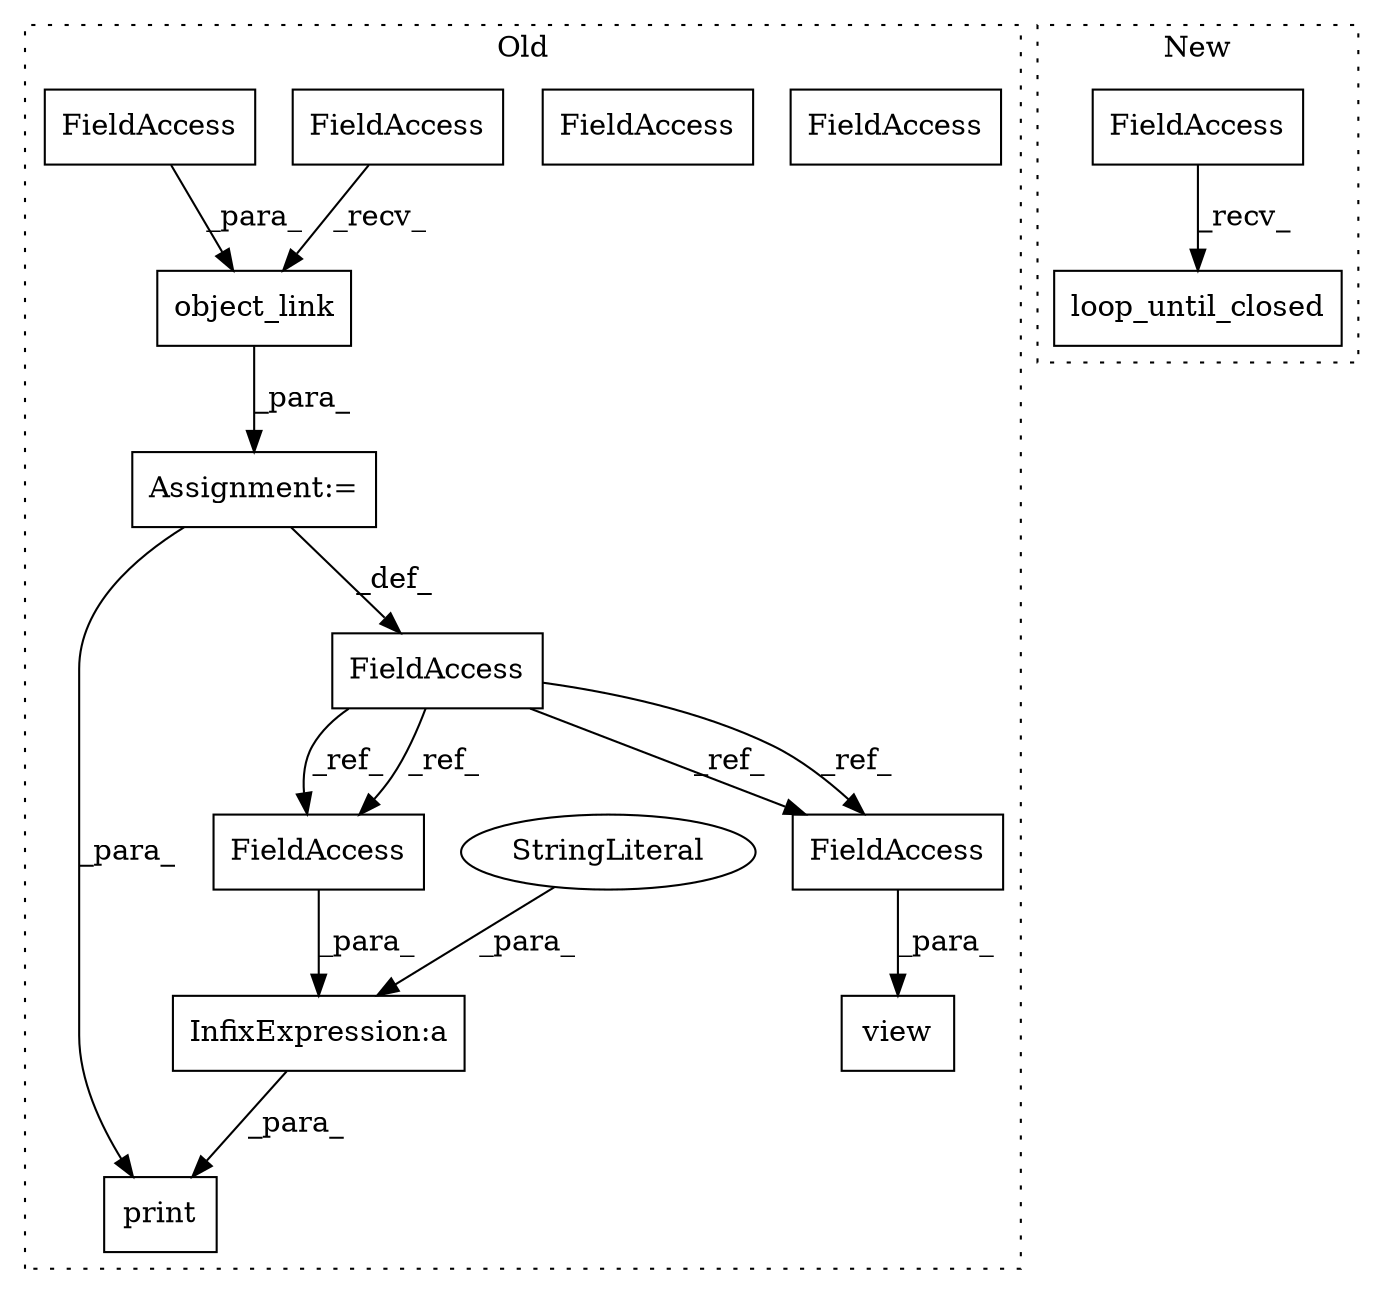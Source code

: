 digraph G {
subgraph cluster0 {
1 [label="view" a="32" s="3386,3395" l="5,1" shape="box"];
3 [label="object_link" a="32" s="3293,3321" l="12,1" shape="box"];
4 [label="InfixExpression:a" a="27" s="3370" l="3" shape="box"];
5 [label="print" a="32" s="3330,3377" l="6,1" shape="box"];
6 [label="FieldAccess" a="22" s="3391" l="4" shape="box"];
7 [label="FieldAccess" a="22" s="3373" l="4" shape="box"];
8 [label="FieldAccess" a="22" s="3285" l="7" shape="box"];
9 [label="FieldAccess" a="22" s="3305" l="8" shape="box"];
10 [label="FieldAccess" a="22" s="3280" l="4" shape="box"];
12 [label="Assignment:=" a="7" s="3284" l="1" shape="box"];
13 [label="StringLiteral" a="45" s="3336" l="34" shape="ellipse"];
14 [label="FieldAccess" a="22" s="3391" l="4" shape="box"];
15 [label="FieldAccess" a="22" s="3373" l="4" shape="box"];
label = "Old";
style="dotted";
}
subgraph cluster1 {
2 [label="loop_until_closed" a="32" s="3220" l="19" shape="box"];
11 [label="FieldAccess" a="22" s="3212" l="7" shape="box"];
label = "New";
style="dotted";
}
3 -> 12 [label="_para_"];
4 -> 5 [label="_para_"];
8 -> 3 [label="_recv_"];
9 -> 3 [label="_para_"];
10 -> 15 [label="_ref_"];
10 -> 14 [label="_ref_"];
10 -> 14 [label="_ref_"];
10 -> 15 [label="_ref_"];
11 -> 2 [label="_recv_"];
12 -> 5 [label="_para_"];
12 -> 10 [label="_def_"];
13 -> 4 [label="_para_"];
14 -> 1 [label="_para_"];
15 -> 4 [label="_para_"];
}
